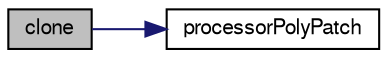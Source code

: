 digraph "clone"
{
  bgcolor="transparent";
  edge [fontname="FreeSans",fontsize="10",labelfontname="FreeSans",labelfontsize="10"];
  node [fontname="FreeSans",fontsize="10",shape=record];
  rankdir="LR";
  Node375 [label="clone",height=0.2,width=0.4,color="black", fillcolor="grey75", style="filled", fontcolor="black"];
  Node375 -> Node376 [color="midnightblue",fontsize="10",style="solid",fontname="FreeSans"];
  Node376 [label="processorPolyPatch",height=0.2,width=0.4,color="black",URL="$a27454.html#a970b550f6c36def6055c11beadbd420b",tooltip="Construct from components. "];
}
